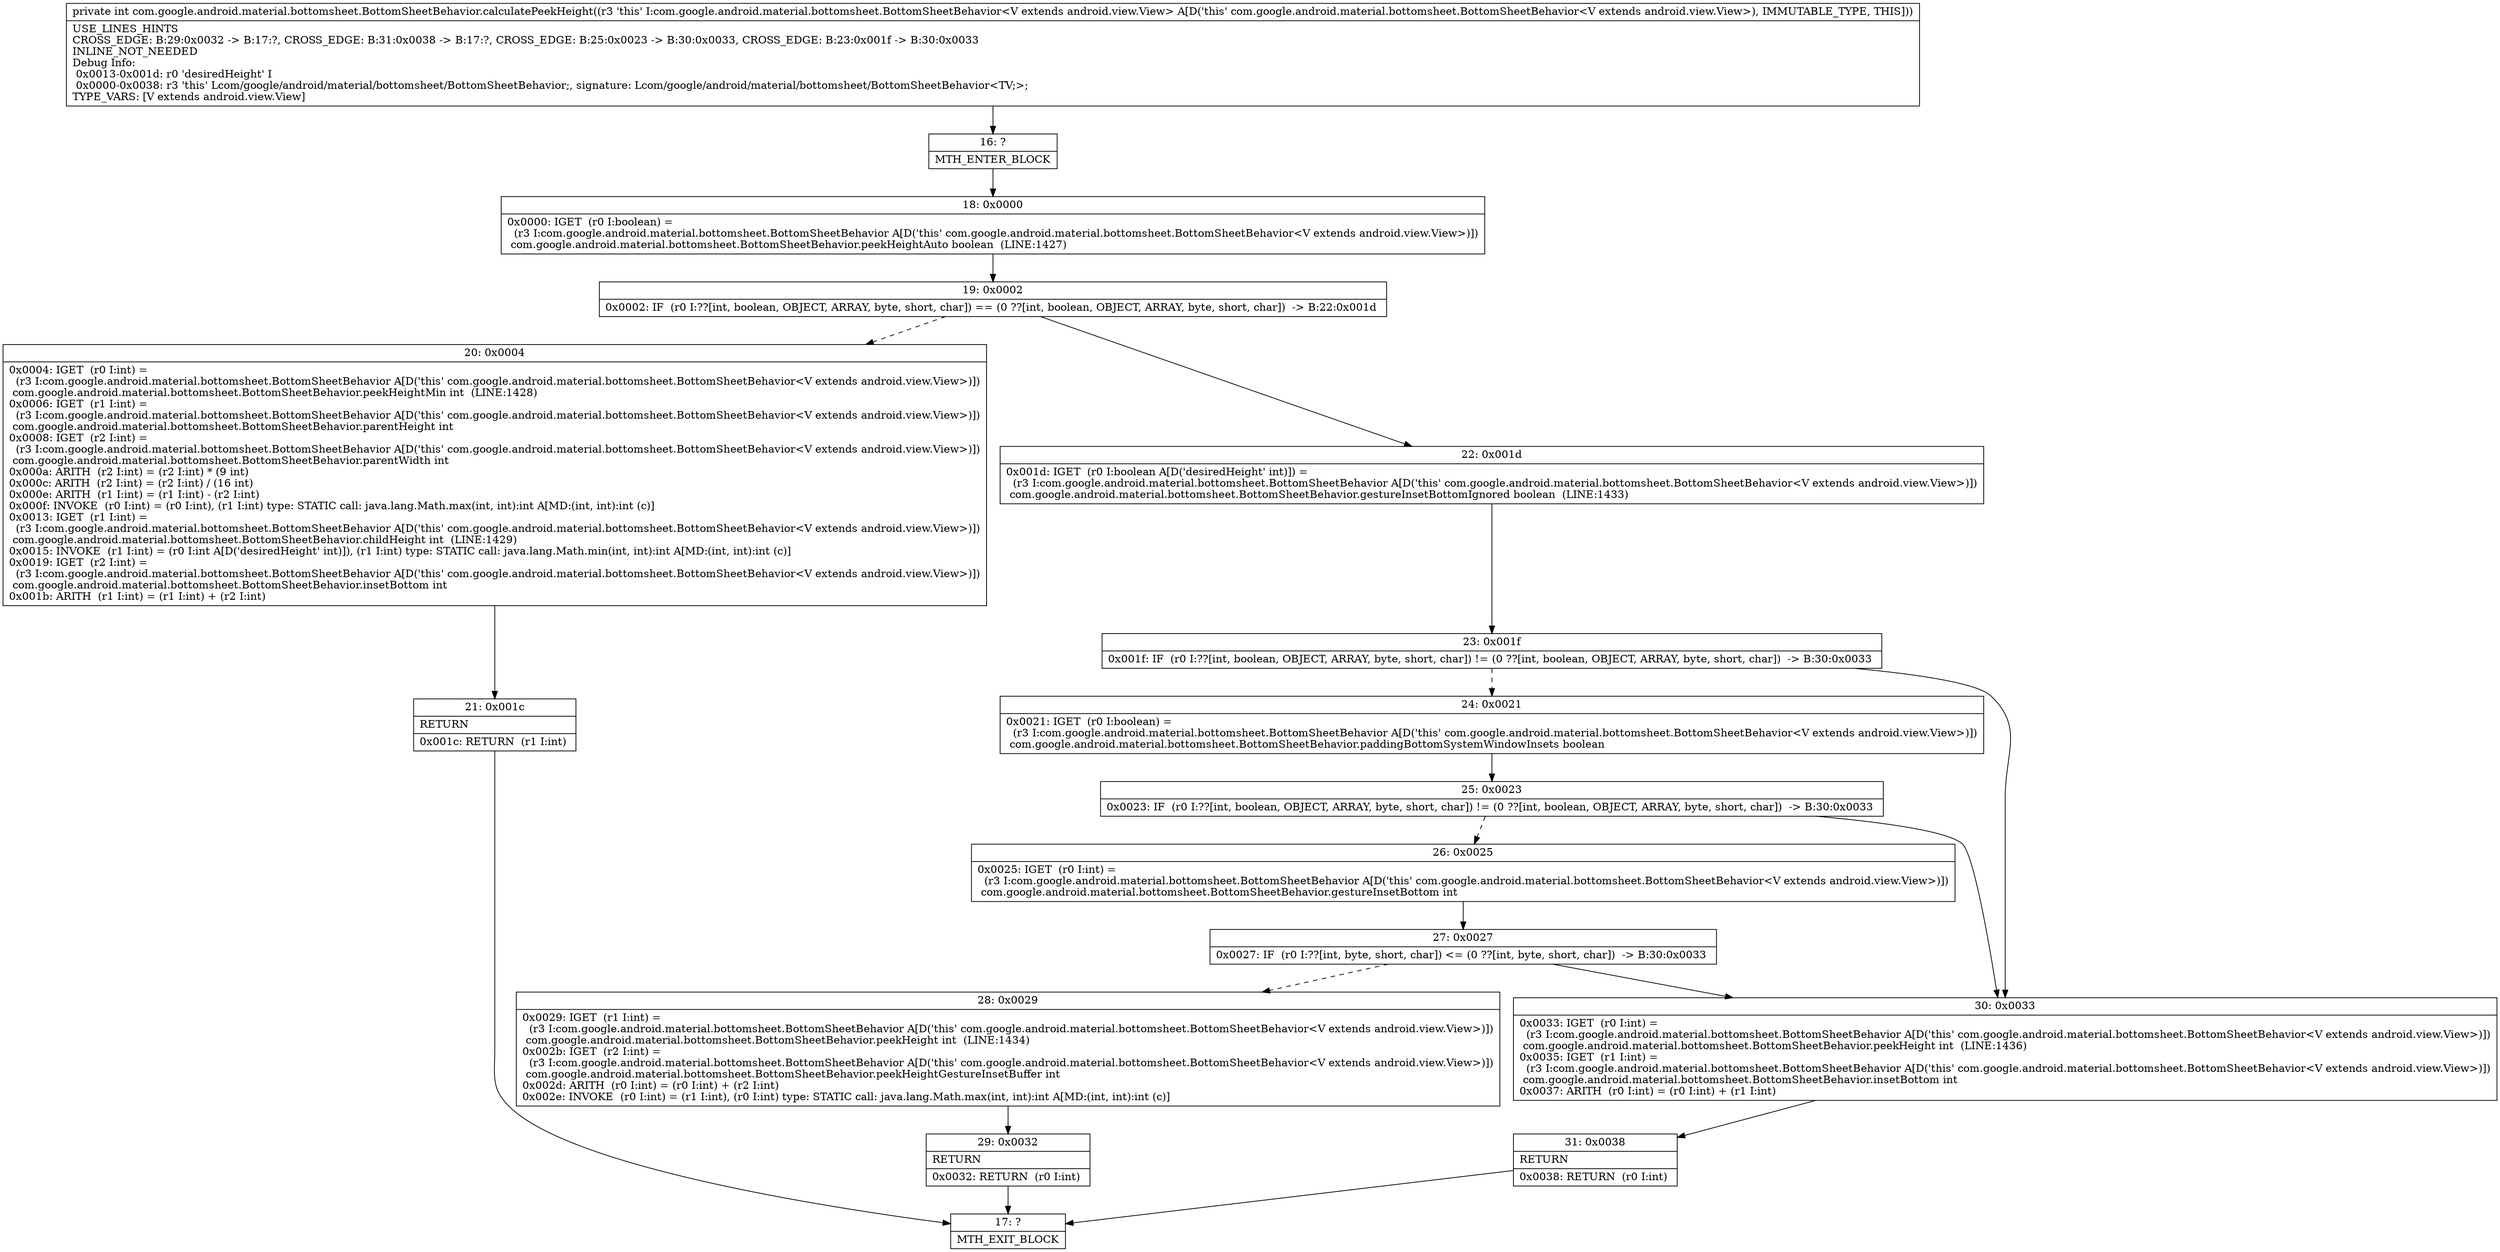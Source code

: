 digraph "CFG forcom.google.android.material.bottomsheet.BottomSheetBehavior.calculatePeekHeight()I" {
Node_16 [shape=record,label="{16\:\ ?|MTH_ENTER_BLOCK\l}"];
Node_18 [shape=record,label="{18\:\ 0x0000|0x0000: IGET  (r0 I:boolean) = \l  (r3 I:com.google.android.material.bottomsheet.BottomSheetBehavior A[D('this' com.google.android.material.bottomsheet.BottomSheetBehavior\<V extends android.view.View\>)])\l com.google.android.material.bottomsheet.BottomSheetBehavior.peekHeightAuto boolean  (LINE:1427)\l}"];
Node_19 [shape=record,label="{19\:\ 0x0002|0x0002: IF  (r0 I:??[int, boolean, OBJECT, ARRAY, byte, short, char]) == (0 ??[int, boolean, OBJECT, ARRAY, byte, short, char])  \-\> B:22:0x001d \l}"];
Node_20 [shape=record,label="{20\:\ 0x0004|0x0004: IGET  (r0 I:int) = \l  (r3 I:com.google.android.material.bottomsheet.BottomSheetBehavior A[D('this' com.google.android.material.bottomsheet.BottomSheetBehavior\<V extends android.view.View\>)])\l com.google.android.material.bottomsheet.BottomSheetBehavior.peekHeightMin int  (LINE:1428)\l0x0006: IGET  (r1 I:int) = \l  (r3 I:com.google.android.material.bottomsheet.BottomSheetBehavior A[D('this' com.google.android.material.bottomsheet.BottomSheetBehavior\<V extends android.view.View\>)])\l com.google.android.material.bottomsheet.BottomSheetBehavior.parentHeight int \l0x0008: IGET  (r2 I:int) = \l  (r3 I:com.google.android.material.bottomsheet.BottomSheetBehavior A[D('this' com.google.android.material.bottomsheet.BottomSheetBehavior\<V extends android.view.View\>)])\l com.google.android.material.bottomsheet.BottomSheetBehavior.parentWidth int \l0x000a: ARITH  (r2 I:int) = (r2 I:int) * (9 int) \l0x000c: ARITH  (r2 I:int) = (r2 I:int) \/ (16 int) \l0x000e: ARITH  (r1 I:int) = (r1 I:int) \- (r2 I:int) \l0x000f: INVOKE  (r0 I:int) = (r0 I:int), (r1 I:int) type: STATIC call: java.lang.Math.max(int, int):int A[MD:(int, int):int (c)]\l0x0013: IGET  (r1 I:int) = \l  (r3 I:com.google.android.material.bottomsheet.BottomSheetBehavior A[D('this' com.google.android.material.bottomsheet.BottomSheetBehavior\<V extends android.view.View\>)])\l com.google.android.material.bottomsheet.BottomSheetBehavior.childHeight int  (LINE:1429)\l0x0015: INVOKE  (r1 I:int) = (r0 I:int A[D('desiredHeight' int)]), (r1 I:int) type: STATIC call: java.lang.Math.min(int, int):int A[MD:(int, int):int (c)]\l0x0019: IGET  (r2 I:int) = \l  (r3 I:com.google.android.material.bottomsheet.BottomSheetBehavior A[D('this' com.google.android.material.bottomsheet.BottomSheetBehavior\<V extends android.view.View\>)])\l com.google.android.material.bottomsheet.BottomSheetBehavior.insetBottom int \l0x001b: ARITH  (r1 I:int) = (r1 I:int) + (r2 I:int) \l}"];
Node_21 [shape=record,label="{21\:\ 0x001c|RETURN\l|0x001c: RETURN  (r1 I:int) \l}"];
Node_17 [shape=record,label="{17\:\ ?|MTH_EXIT_BLOCK\l}"];
Node_22 [shape=record,label="{22\:\ 0x001d|0x001d: IGET  (r0 I:boolean A[D('desiredHeight' int)]) = \l  (r3 I:com.google.android.material.bottomsheet.BottomSheetBehavior A[D('this' com.google.android.material.bottomsheet.BottomSheetBehavior\<V extends android.view.View\>)])\l com.google.android.material.bottomsheet.BottomSheetBehavior.gestureInsetBottomIgnored boolean  (LINE:1433)\l}"];
Node_23 [shape=record,label="{23\:\ 0x001f|0x001f: IF  (r0 I:??[int, boolean, OBJECT, ARRAY, byte, short, char]) != (0 ??[int, boolean, OBJECT, ARRAY, byte, short, char])  \-\> B:30:0x0033 \l}"];
Node_24 [shape=record,label="{24\:\ 0x0021|0x0021: IGET  (r0 I:boolean) = \l  (r3 I:com.google.android.material.bottomsheet.BottomSheetBehavior A[D('this' com.google.android.material.bottomsheet.BottomSheetBehavior\<V extends android.view.View\>)])\l com.google.android.material.bottomsheet.BottomSheetBehavior.paddingBottomSystemWindowInsets boolean \l}"];
Node_25 [shape=record,label="{25\:\ 0x0023|0x0023: IF  (r0 I:??[int, boolean, OBJECT, ARRAY, byte, short, char]) != (0 ??[int, boolean, OBJECT, ARRAY, byte, short, char])  \-\> B:30:0x0033 \l}"];
Node_26 [shape=record,label="{26\:\ 0x0025|0x0025: IGET  (r0 I:int) = \l  (r3 I:com.google.android.material.bottomsheet.BottomSheetBehavior A[D('this' com.google.android.material.bottomsheet.BottomSheetBehavior\<V extends android.view.View\>)])\l com.google.android.material.bottomsheet.BottomSheetBehavior.gestureInsetBottom int \l}"];
Node_27 [shape=record,label="{27\:\ 0x0027|0x0027: IF  (r0 I:??[int, byte, short, char]) \<= (0 ??[int, byte, short, char])  \-\> B:30:0x0033 \l}"];
Node_28 [shape=record,label="{28\:\ 0x0029|0x0029: IGET  (r1 I:int) = \l  (r3 I:com.google.android.material.bottomsheet.BottomSheetBehavior A[D('this' com.google.android.material.bottomsheet.BottomSheetBehavior\<V extends android.view.View\>)])\l com.google.android.material.bottomsheet.BottomSheetBehavior.peekHeight int  (LINE:1434)\l0x002b: IGET  (r2 I:int) = \l  (r3 I:com.google.android.material.bottomsheet.BottomSheetBehavior A[D('this' com.google.android.material.bottomsheet.BottomSheetBehavior\<V extends android.view.View\>)])\l com.google.android.material.bottomsheet.BottomSheetBehavior.peekHeightGestureInsetBuffer int \l0x002d: ARITH  (r0 I:int) = (r0 I:int) + (r2 I:int) \l0x002e: INVOKE  (r0 I:int) = (r1 I:int), (r0 I:int) type: STATIC call: java.lang.Math.max(int, int):int A[MD:(int, int):int (c)]\l}"];
Node_29 [shape=record,label="{29\:\ 0x0032|RETURN\l|0x0032: RETURN  (r0 I:int) \l}"];
Node_30 [shape=record,label="{30\:\ 0x0033|0x0033: IGET  (r0 I:int) = \l  (r3 I:com.google.android.material.bottomsheet.BottomSheetBehavior A[D('this' com.google.android.material.bottomsheet.BottomSheetBehavior\<V extends android.view.View\>)])\l com.google.android.material.bottomsheet.BottomSheetBehavior.peekHeight int  (LINE:1436)\l0x0035: IGET  (r1 I:int) = \l  (r3 I:com.google.android.material.bottomsheet.BottomSheetBehavior A[D('this' com.google.android.material.bottomsheet.BottomSheetBehavior\<V extends android.view.View\>)])\l com.google.android.material.bottomsheet.BottomSheetBehavior.insetBottom int \l0x0037: ARITH  (r0 I:int) = (r0 I:int) + (r1 I:int) \l}"];
Node_31 [shape=record,label="{31\:\ 0x0038|RETURN\l|0x0038: RETURN  (r0 I:int) \l}"];
MethodNode[shape=record,label="{private int com.google.android.material.bottomsheet.BottomSheetBehavior.calculatePeekHeight((r3 'this' I:com.google.android.material.bottomsheet.BottomSheetBehavior\<V extends android.view.View\> A[D('this' com.google.android.material.bottomsheet.BottomSheetBehavior\<V extends android.view.View\>), IMMUTABLE_TYPE, THIS]))  | USE_LINES_HINTS\lCROSS_EDGE: B:29:0x0032 \-\> B:17:?, CROSS_EDGE: B:31:0x0038 \-\> B:17:?, CROSS_EDGE: B:25:0x0023 \-\> B:30:0x0033, CROSS_EDGE: B:23:0x001f \-\> B:30:0x0033\lINLINE_NOT_NEEDED\lDebug Info:\l  0x0013\-0x001d: r0 'desiredHeight' I\l  0x0000\-0x0038: r3 'this' Lcom\/google\/android\/material\/bottomsheet\/BottomSheetBehavior;, signature: Lcom\/google\/android\/material\/bottomsheet\/BottomSheetBehavior\<TV;\>;\lTYPE_VARS: [V extends android.view.View]\l}"];
MethodNode -> Node_16;Node_16 -> Node_18;
Node_18 -> Node_19;
Node_19 -> Node_20[style=dashed];
Node_19 -> Node_22;
Node_20 -> Node_21;
Node_21 -> Node_17;
Node_22 -> Node_23;
Node_23 -> Node_24[style=dashed];
Node_23 -> Node_30;
Node_24 -> Node_25;
Node_25 -> Node_26[style=dashed];
Node_25 -> Node_30;
Node_26 -> Node_27;
Node_27 -> Node_28[style=dashed];
Node_27 -> Node_30;
Node_28 -> Node_29;
Node_29 -> Node_17;
Node_30 -> Node_31;
Node_31 -> Node_17;
}

